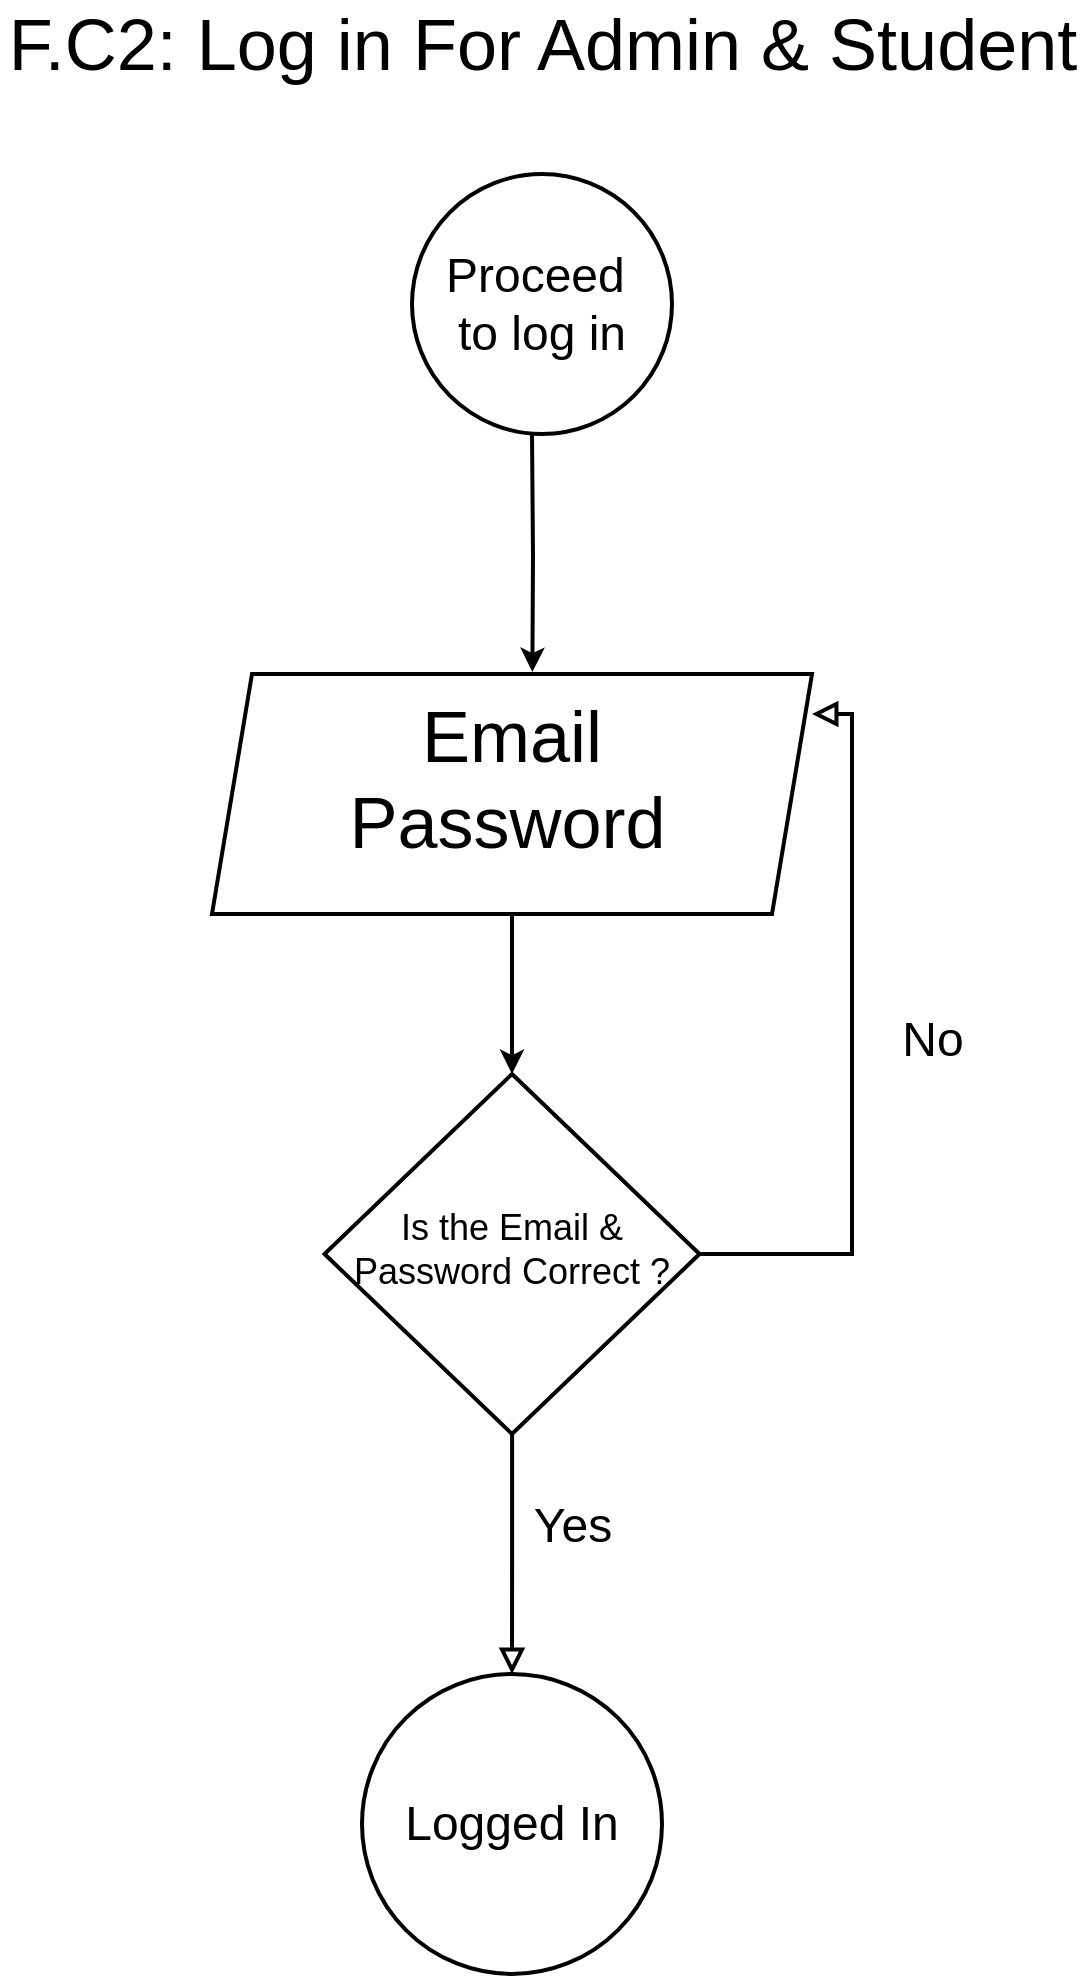 <mxfile version="26.2.2">
  <diagram id="C5RBs43oDa-KdzZeNtuy" name="Page-1">
    <mxGraphModel dx="2856" dy="2947" grid="1" gridSize="10" guides="1" tooltips="1" connect="1" arrows="1" fold="1" page="1" pageScale="1" pageWidth="827" pageHeight="1169" math="0" shadow="0">
      <root>
        <mxCell id="WIyWlLk6GJQsqaUBKTNV-0" />
        <mxCell id="WIyWlLk6GJQsqaUBKTNV-1" parent="WIyWlLk6GJQsqaUBKTNV-0" />
        <mxCell id="WIyWlLk6GJQsqaUBKTNV-4" value="&lt;span style=&quot;font-size: 24px;&quot;&gt;Yes&lt;/span&gt;" style="rounded=0;html=1;jettySize=auto;orthogonalLoop=1;fontSize=11;endArrow=block;endFill=0;endSize=8;strokeWidth=2;shadow=0;labelBackgroundColor=none;edgeStyle=orthogonalEdgeStyle;entryX=0.5;entryY=0;entryDx=0;entryDy=0;" parent="WIyWlLk6GJQsqaUBKTNV-1" source="WIyWlLk6GJQsqaUBKTNV-6" target="PVuHxG-ZiKGwM-WAGJJd-5" edge="1">
          <mxGeometry x="-0.234" y="30" relative="1" as="geometry">
            <mxPoint as="offset" />
            <mxPoint x="399" y="216" as="targetPoint" />
          </mxGeometry>
        </mxCell>
        <mxCell id="WIyWlLk6GJQsqaUBKTNV-5" value="&lt;font style=&quot;font-size: 24px;&quot;&gt;No&lt;/font&gt;" style="edgeStyle=orthogonalEdgeStyle;rounded=0;html=1;jettySize=auto;orthogonalLoop=1;fontSize=11;endArrow=block;endFill=0;endSize=8;strokeWidth=2;shadow=0;labelBackgroundColor=none;entryX=1;entryY=0.167;entryDx=0;entryDy=0;entryPerimeter=0;" parent="WIyWlLk6GJQsqaUBKTNV-1" source="WIyWlLk6GJQsqaUBKTNV-6" target="PVuHxG-ZiKGwM-WAGJJd-3" edge="1">
          <mxGeometry y="-40" relative="1" as="geometry">
            <mxPoint as="offset" />
            <mxPoint x="209" y="246" as="targetPoint" />
            <Array as="points">
              <mxPoint x="569" y="36" />
              <mxPoint x="569" y="-234" />
            </Array>
          </mxGeometry>
        </mxCell>
        <mxCell id="WIyWlLk6GJQsqaUBKTNV-6" value="&lt;span style=&quot;font-size: 18px;&quot;&gt;Is the Email &amp;amp; Password Correct ?&lt;/span&gt;" style="rhombus;whiteSpace=wrap;html=1;shadow=0;fontFamily=Helvetica;fontSize=12;align=center;strokeWidth=2;spacing=6;spacingTop=-4;" parent="WIyWlLk6GJQsqaUBKTNV-1" vertex="1">
          <mxGeometry x="305.25" y="-54" width="187.5" height="180" as="geometry" />
        </mxCell>
        <mxCell id="PVuHxG-ZiKGwM-WAGJJd-2" style="edgeStyle=orthogonalEdgeStyle;rounded=0;orthogonalLoop=1;jettySize=auto;html=1;fontSize=26;strokeWidth=2;entryX=0.534;entryY=-0.008;entryDx=0;entryDy=0;entryPerimeter=0;" parent="WIyWlLk6GJQsqaUBKTNV-1" target="PVuHxG-ZiKGwM-WAGJJd-3" edge="1">
          <mxGeometry relative="1" as="geometry">
            <mxPoint x="409" y="-374" as="sourcePoint" />
            <mxPoint x="409" y="-264" as="targetPoint" />
          </mxGeometry>
        </mxCell>
        <mxCell id="eKEtYPER5QjcfLvXkcJP-0" style="edgeStyle=orthogonalEdgeStyle;rounded=0;orthogonalLoop=1;jettySize=auto;html=1;strokeWidth=2;entryX=0.5;entryY=0;entryDx=0;entryDy=0;" edge="1" parent="WIyWlLk6GJQsqaUBKTNV-1" source="PVuHxG-ZiKGwM-WAGJJd-3" target="WIyWlLk6GJQsqaUBKTNV-6">
          <mxGeometry relative="1" as="geometry">
            <mxPoint x="399" y="-60" as="targetPoint" />
          </mxGeometry>
        </mxCell>
        <mxCell id="PVuHxG-ZiKGwM-WAGJJd-3" value="&lt;font style=&quot;font-size: 36px;&quot;&gt;Email&lt;/font&gt;&lt;div&gt;&lt;span style=&quot;background-color: transparent; color: light-dark(rgb(0, 0, 0), rgb(255, 255, 255)); font-size: 36px;&quot;&gt;Password&lt;/span&gt;&lt;span style=&quot;font-size: medium; background-color: transparent; color: light-dark(rgb(0, 0, 0), rgb(255, 255, 255));&quot;&gt;&amp;nbsp;&lt;/span&gt;&lt;div&gt;&lt;div&gt;&lt;br&gt;&lt;/div&gt;&lt;/div&gt;&lt;/div&gt;" style="shape=parallelogram;perimeter=parallelogramPerimeter;whiteSpace=wrap;html=1;fixedSize=1;strokeWidth=2;" parent="WIyWlLk6GJQsqaUBKTNV-1" vertex="1">
          <mxGeometry x="249" y="-254" width="300" height="120" as="geometry" />
        </mxCell>
        <mxCell id="PVuHxG-ZiKGwM-WAGJJd-5" value="&lt;font style=&quot;font-size: 24px;&quot;&gt;Logged In&lt;/font&gt;" style="ellipse;whiteSpace=wrap;html=1;aspect=fixed;strokeWidth=2;" parent="WIyWlLk6GJQsqaUBKTNV-1" vertex="1">
          <mxGeometry x="324" y="246" width="150" height="150" as="geometry" />
        </mxCell>
        <mxCell id="PVuHxG-ZiKGwM-WAGJJd-6" value="&lt;font style=&quot;font-size: 24px;&quot;&gt;Proceed&amp;nbsp;&lt;/font&gt;&lt;div&gt;&lt;font style=&quot;font-size: 24px;&quot;&gt;to log in&lt;/font&gt;&lt;/div&gt;" style="ellipse;whiteSpace=wrap;html=1;aspect=fixed;strokeWidth=2;" parent="WIyWlLk6GJQsqaUBKTNV-1" vertex="1">
          <mxGeometry x="349" y="-504" width="130" height="130" as="geometry" />
        </mxCell>
        <mxCell id="PVuHxG-ZiKGwM-WAGJJd-7" value="&lt;span style=&quot;text-wrap-mode: nowrap;&quot;&gt;&lt;font style=&quot;font-size: 36px;&quot;&gt;F.C2: Log in For Admin &amp;amp; Student&lt;/font&gt;&lt;/span&gt;" style="text;strokeColor=none;align=center;fillColor=none;html=1;verticalAlign=middle;whiteSpace=wrap;rounded=0;" parent="WIyWlLk6GJQsqaUBKTNV-1" vertex="1">
          <mxGeometry x="143.5" y="-584" width="541" height="30" as="geometry" />
        </mxCell>
      </root>
    </mxGraphModel>
  </diagram>
</mxfile>
